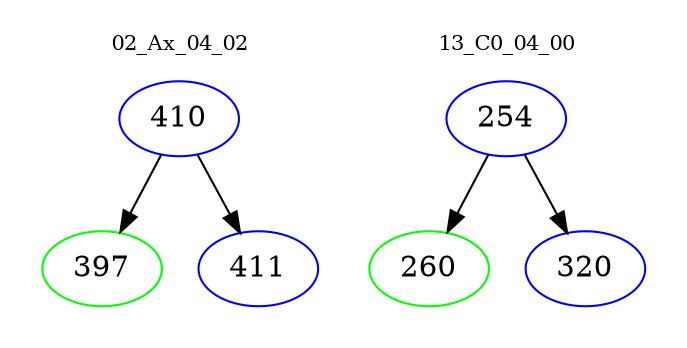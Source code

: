 digraph{
subgraph cluster_0 {
color = white
label = "02_Ax_04_02";
fontsize=10;
T0_410 [label="410", color="blue"]
T0_410 -> T0_397 [color="black"]
T0_397 [label="397", color="green"]
T0_410 -> T0_411 [color="black"]
T0_411 [label="411", color="blue"]
}
subgraph cluster_1 {
color = white
label = "13_C0_04_00";
fontsize=10;
T1_254 [label="254", color="blue"]
T1_254 -> T1_260 [color="black"]
T1_260 [label="260", color="green"]
T1_254 -> T1_320 [color="black"]
T1_320 [label="320", color="blue"]
}
}
